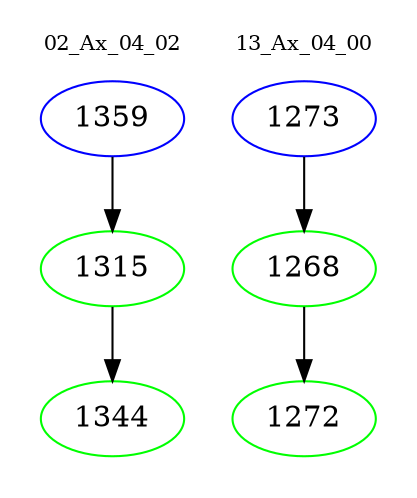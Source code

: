 digraph{
subgraph cluster_0 {
color = white
label = "02_Ax_04_02";
fontsize=10;
T0_1359 [label="1359", color="blue"]
T0_1359 -> T0_1315 [color="black"]
T0_1315 [label="1315", color="green"]
T0_1315 -> T0_1344 [color="black"]
T0_1344 [label="1344", color="green"]
}
subgraph cluster_1 {
color = white
label = "13_Ax_04_00";
fontsize=10;
T1_1273 [label="1273", color="blue"]
T1_1273 -> T1_1268 [color="black"]
T1_1268 [label="1268", color="green"]
T1_1268 -> T1_1272 [color="black"]
T1_1272 [label="1272", color="green"]
}
}
